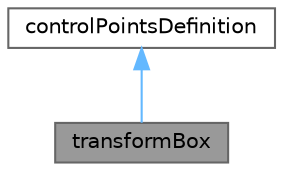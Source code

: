 digraph "transformBox"
{
 // LATEX_PDF_SIZE
  bgcolor="transparent";
  edge [fontname=Helvetica,fontsize=10,labelfontname=Helvetica,labelfontsize=10];
  node [fontname=Helvetica,fontsize=10,shape=box,height=0.2,width=0.4];
  Node1 [id="Node000001",label="transformBox",height=0.2,width=0.4,color="gray40", fillcolor="grey60", style="filled", fontcolor="black",tooltip="Defines control points based on given lower and upper boundaries for the box and additional translati..."];
  Node2 -> Node1 [id="edge1_Node000001_Node000002",dir="back",color="steelblue1",style="solid",tooltip=" "];
  Node2 [id="Node000002",label="controlPointsDefinition",height=0.2,width=0.4,color="gray40", fillcolor="white", style="filled",URL="$classFoam_1_1controlPointsDefinition.html",tooltip="Abstract base for selecting how to construct the control points of a volumetric B-Splines morpher."];
}
